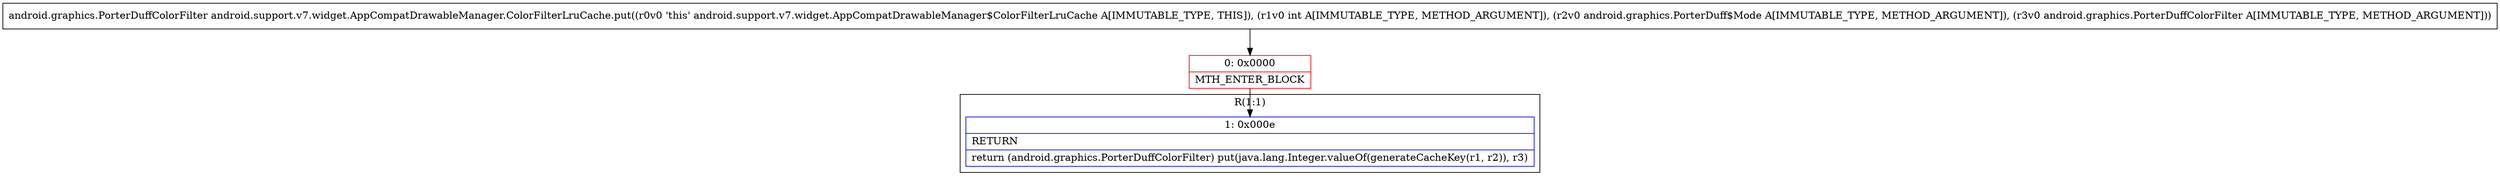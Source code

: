 digraph "CFG forandroid.support.v7.widget.AppCompatDrawableManager.ColorFilterLruCache.put(ILandroid\/graphics\/PorterDuff$Mode;Landroid\/graphics\/PorterDuffColorFilter;)Landroid\/graphics\/PorterDuffColorFilter;" {
subgraph cluster_Region_615397552 {
label = "R(1:1)";
node [shape=record,color=blue];
Node_1 [shape=record,label="{1\:\ 0x000e|RETURN\l|return (android.graphics.PorterDuffColorFilter) put(java.lang.Integer.valueOf(generateCacheKey(r1, r2)), r3)\l}"];
}
Node_0 [shape=record,color=red,label="{0\:\ 0x0000|MTH_ENTER_BLOCK\l}"];
MethodNode[shape=record,label="{android.graphics.PorterDuffColorFilter android.support.v7.widget.AppCompatDrawableManager.ColorFilterLruCache.put((r0v0 'this' android.support.v7.widget.AppCompatDrawableManager$ColorFilterLruCache A[IMMUTABLE_TYPE, THIS]), (r1v0 int A[IMMUTABLE_TYPE, METHOD_ARGUMENT]), (r2v0 android.graphics.PorterDuff$Mode A[IMMUTABLE_TYPE, METHOD_ARGUMENT]), (r3v0 android.graphics.PorterDuffColorFilter A[IMMUTABLE_TYPE, METHOD_ARGUMENT])) }"];
MethodNode -> Node_0;
Node_0 -> Node_1;
}

